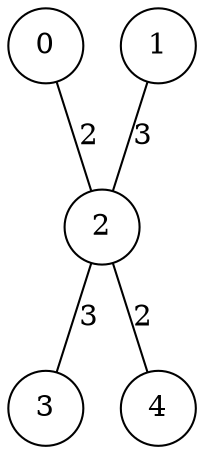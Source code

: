 graph qubit_interaction_graph {
    node [shape=circle];
    0 -- 2 [label=2];
    1 -- 2 [label=3];
    2 -- 3 [label=3];
    2 -- 4 [label=2];
}